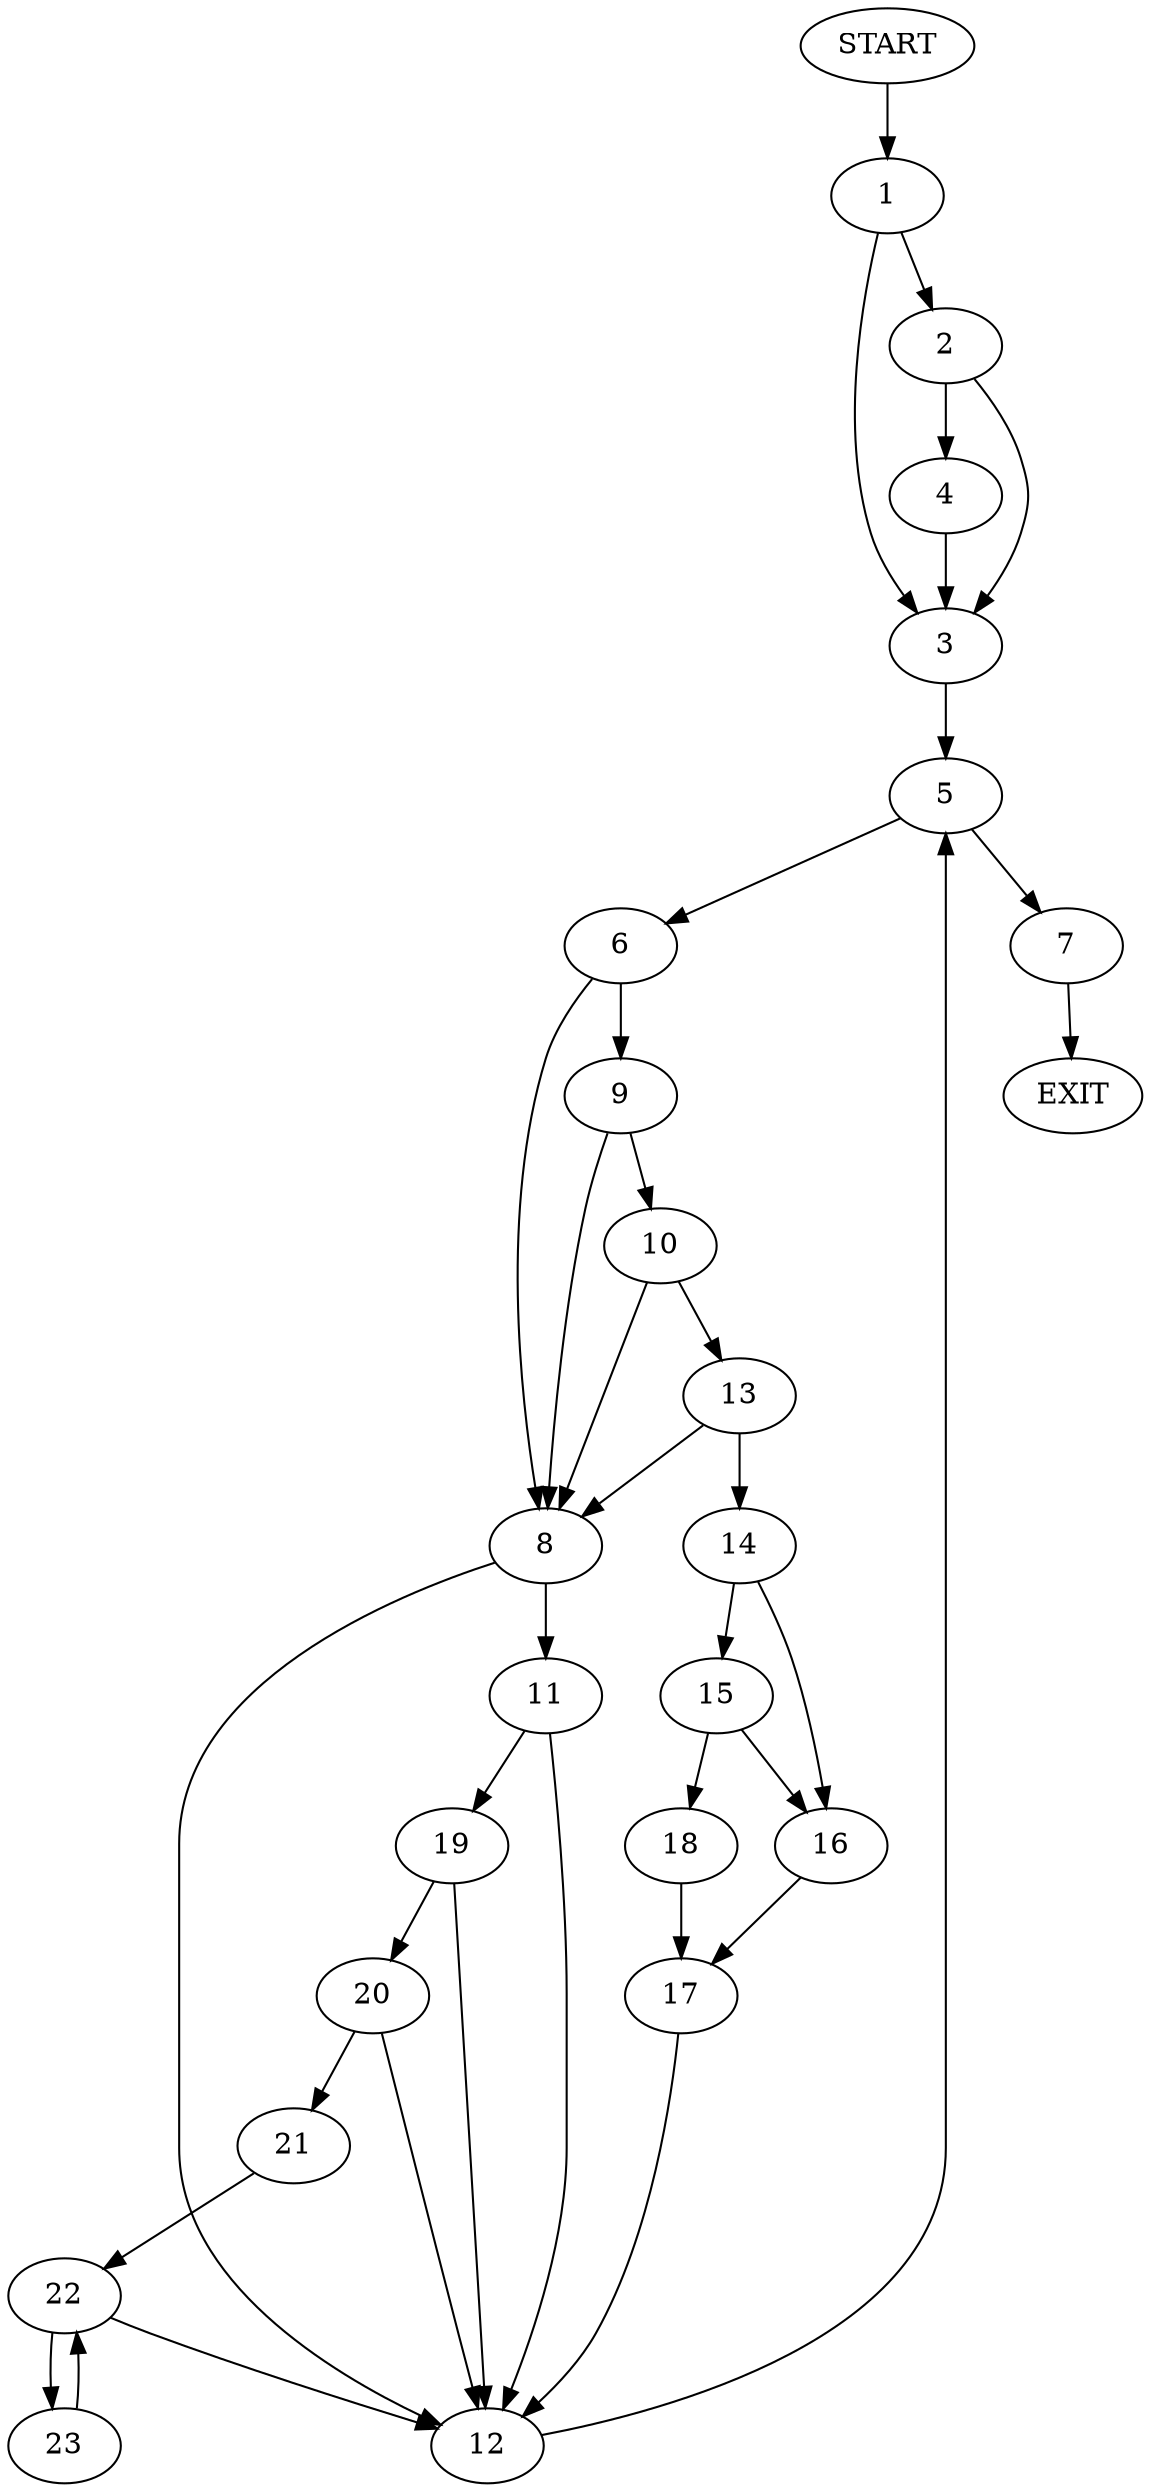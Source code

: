 digraph {
0 [label="START"]
24 [label="EXIT"]
0 -> 1
1 -> 2
1 -> 3
2 -> 4
2 -> 3
3 -> 5
4 -> 3
5 -> 6
5 -> 7
6 -> 8
6 -> 9
7 -> 24
9 -> 8
9 -> 10
8 -> 11
8 -> 12
10 -> 13
10 -> 8
13 -> 8
13 -> 14
14 -> 15
14 -> 16
16 -> 17
15 -> 18
15 -> 16
18 -> 17
17 -> 12
12 -> 5
11 -> 19
11 -> 12
19 -> 20
19 -> 12
20 -> 21
20 -> 12
21 -> 22
22 -> 23
22 -> 12
23 -> 22
}

